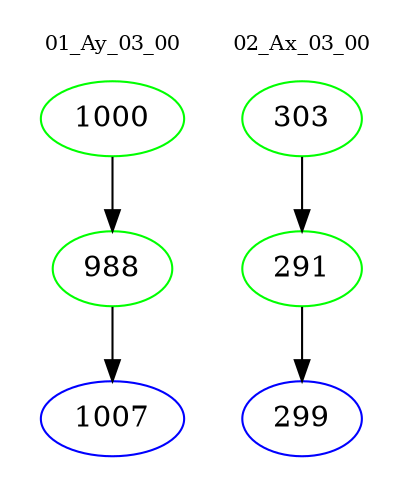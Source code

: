 digraph{
subgraph cluster_0 {
color = white
label = "01_Ay_03_00";
fontsize=10;
T0_1000 [label="1000", color="green"]
T0_1000 -> T0_988 [color="black"]
T0_988 [label="988", color="green"]
T0_988 -> T0_1007 [color="black"]
T0_1007 [label="1007", color="blue"]
}
subgraph cluster_1 {
color = white
label = "02_Ax_03_00";
fontsize=10;
T1_303 [label="303", color="green"]
T1_303 -> T1_291 [color="black"]
T1_291 [label="291", color="green"]
T1_291 -> T1_299 [color="black"]
T1_299 [label="299", color="blue"]
}
}

